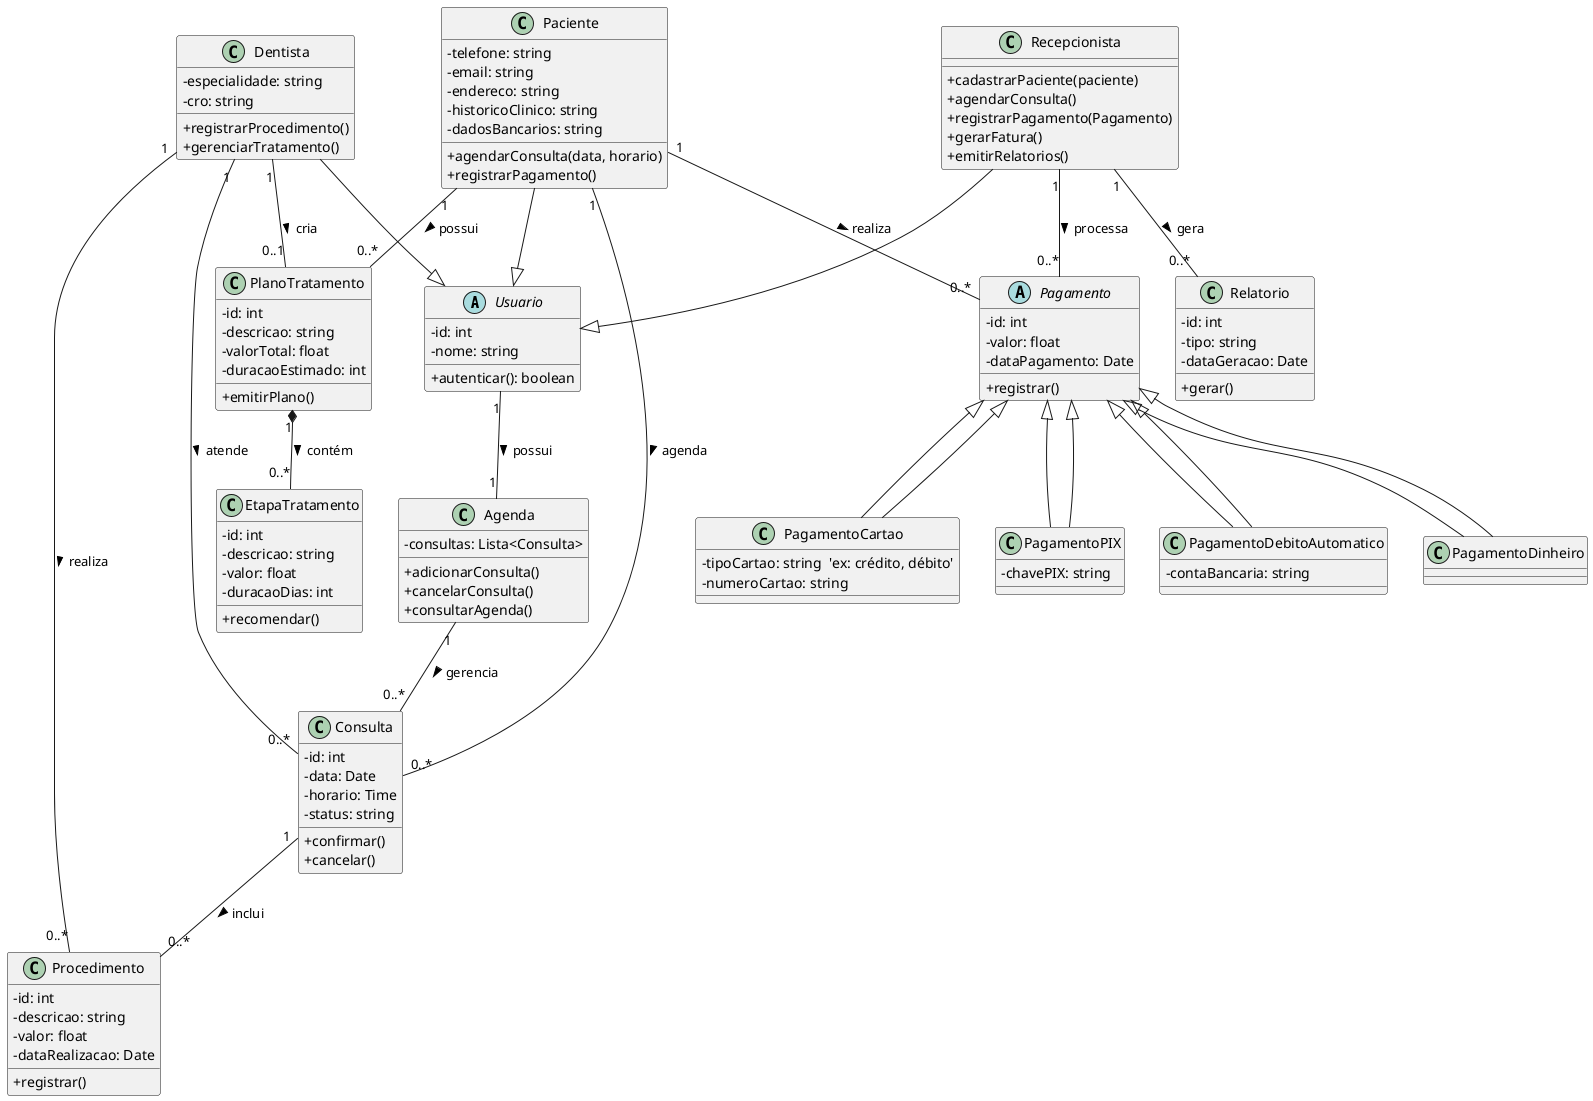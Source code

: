 @startuml
skinparam classAttributeIconSize 0

' Superclasse abstrata para usuários do sistema
abstract class Usuario {
  - id: int
  - nome: string
  + autenticar(): boolean
}

class Paciente {
  - telefone: string
  - email: string
  - endereco: string
  - historicoClinico: string
  - dadosBancarios: string
  + agendarConsulta(data, horario)
  + registrarPagamento()
}

class Dentista {
  - especialidade: string
  - cro: string
  + registrarProcedimento()
  + gerenciarTratamento()
}

class Recepcionista {
  + cadastrarPaciente(paciente)
  + agendarConsulta()
  + registrarPagamento(Pagamento)
  + gerarFatura()
  + emitirRelatorios()
}

class Agenda {
  - consultas: Lista<Consulta>
  + adicionarConsulta()
  + cancelarConsulta()
  + consultarAgenda()
}

class Consulta {
  - id: int
  - data: Date
  - horario: Time
  - status: string
  + confirmar()
  + cancelar()
}

class Procedimento {
  - id: int
  - descricao: string
  - valor: float
  - dataRealizacao: Date
  + registrar()
}

abstract class Pagamento {
  - id: int
  - valor: float
  - dataPagamento: Date
  + registrar()
}

class PagamentoDinheiro extends Pagamento {
}

class PagamentoCartao extends Pagamento {
  - tipoCartao: string  'ex: crédito, débito'
  - numeroCartao: string
}

class PagamentoPIX extends Pagamento {
  - chavePIX: string
}

class PagamentoDebitoAutomatico extends Pagamento {
  - contaBancaria: string
}

class PlanoTratamento {
  - id: int
  - descricao: string
  - valorTotal: float
  - duracaoEstimado: int
  + emitirPlano()
}

class EtapaTratamento {
  - id: int
  - descricao: string
  - valor: float
  - duracaoDias: int
  + recomendar()
}

class Relatorio {
  - id: int
  - tipo: string
  - dataGeracao: Date
  + gerar()
}

' Heranças
Paciente --|> Usuario
Dentista --|> Usuario
Recepcionista --|> Usuario

PagamentoDinheiro --|> Pagamento
PagamentoCartao --|> Pagamento
PagamentoPIX --|> Pagamento
PagamentoDebitoAutomatico --|> Pagamento

' Relacionamentos 
Usuario "1" -- "1" Agenda : possui >
Agenda "1" -- "0..*" Consulta : gerencia >
Paciente "1" -- "0..*" Consulta : agenda >
Dentista "1" -- "0..*" Consulta : atende >
Consulta "1" -- "0..*" Procedimento : inclui >
Paciente "1" -- "0..*" Pagamento : realiza >
Recepcionista "1" -- "0..*" Pagamento : processa >
Dentista "1" -- "0..*" Procedimento : realiza >
Dentista "1" -- "0..1" PlanoTratamento : cria >
PlanoTratamento "1" *-- "0..*" EtapaTratamento : contém >
Paciente "1" -- "0..*" PlanoTratamento : possui >
Recepcionista "1" -- "0..*" Relatorio : gera >

@enduml

